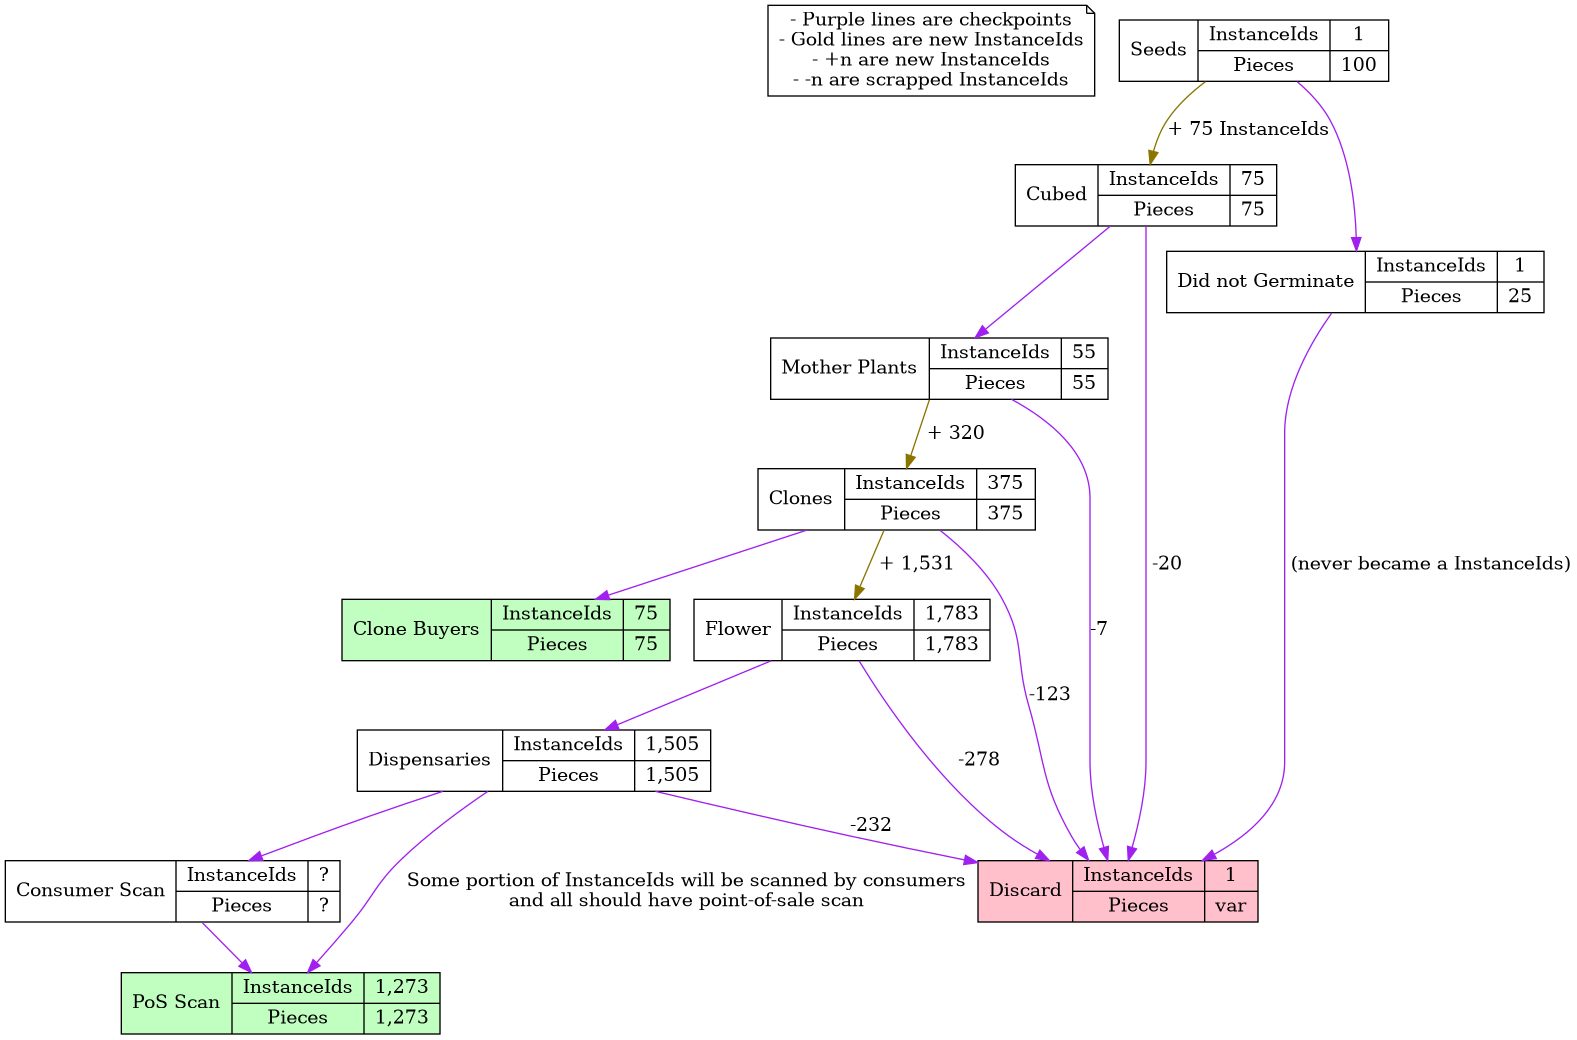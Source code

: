 @startuml tracability
digraph G {
    rankdir=TB;
    notes [label="- Purple lines are checkpoints\n- Gold lines are new InstanceIds\n- +n are new InstanceIds\n- -n are scrapped InstanceIds",shape=note];
    node [shape=record];

    seeds_from_cookies [label="Seeds\n|{InstanceIds|Pieces}|{{1}|{100}}"];
    cubed [label="Cubed\n|{InstanceIds|Pieces}|{{75}|{75}}"];
    did_not_germinate [label="Did not Germinate\n|{InstanceIds|Pieces}|{{1}|{25}}"];
    discard [fillcolor=pink,style=filled,label="Discard\n|{InstanceIds|Pieces}|{{1}|{var}}"];
    mother_plants [label="Mother Plants\n|{InstanceIds|Pieces}|{{55}|{55}}"];
    clones [label="Clones\n|{InstanceIds|Pieces}|{{375}|{375}}"];
    clone_buyers [fillcolor=darkseagreen1,style=filled,label="Clone Buyers\n|{InstanceIds|Pieces}|{{75}|{75}}"];
    flower [label="Flower\n|{InstanceIds|Pieces}|{{1,783}|{1,783}}"];
    dispensaries [label="Dispensaries\n|{InstanceIds|Pieces}|{{1,505}|{1,505}}"];
    consumers [label="Consumer Scan\n|{InstanceIds|Pieces}|{{?}|{?}}"];
    pos_scan [fillcolor=darkseagreen1,style=filled,label="PoS Scan\n|{InstanceIds|Pieces}|{{1,273}|{1,273}}"];

    seeds_from_cookies -> cubed [label="+ 75 InstanceIds",color=gold4];
    cubed -> mother_plants [label="",color=purple];
    cubed -> discard [label=" -20",color=purple];

    seeds_from_cookies -> did_not_germinate [label="",color=purple];
    did_not_germinate -> discard [label=" (never became a InstanceIds)",color=purple];

    mother_plants -> clones [color=gold4,label=" + 320"];
    mother_plants -> discard [label="-7",color=purple];

    clones -> flower [label=" + 1,531",color=gold4];
    clones -> clone_buyers [color=purple];
    clones -> discard [label="-123",color=purple];

    flower -> dispensaries [label="",color=purple];
    flower -> discard [label="-278",color=purple];

    dispensaries -> consumers [label="",color=purple];
    dispensaries -> discard [label="-232",color=purple];

    consumers -> pos_scan [label="",color=purple];
    dispensaries -> pos_scan [label=" Some portion of InstanceIds will be scanned by consumers\n and all should have point-of-sale scan",color=purple];
}
@enduml